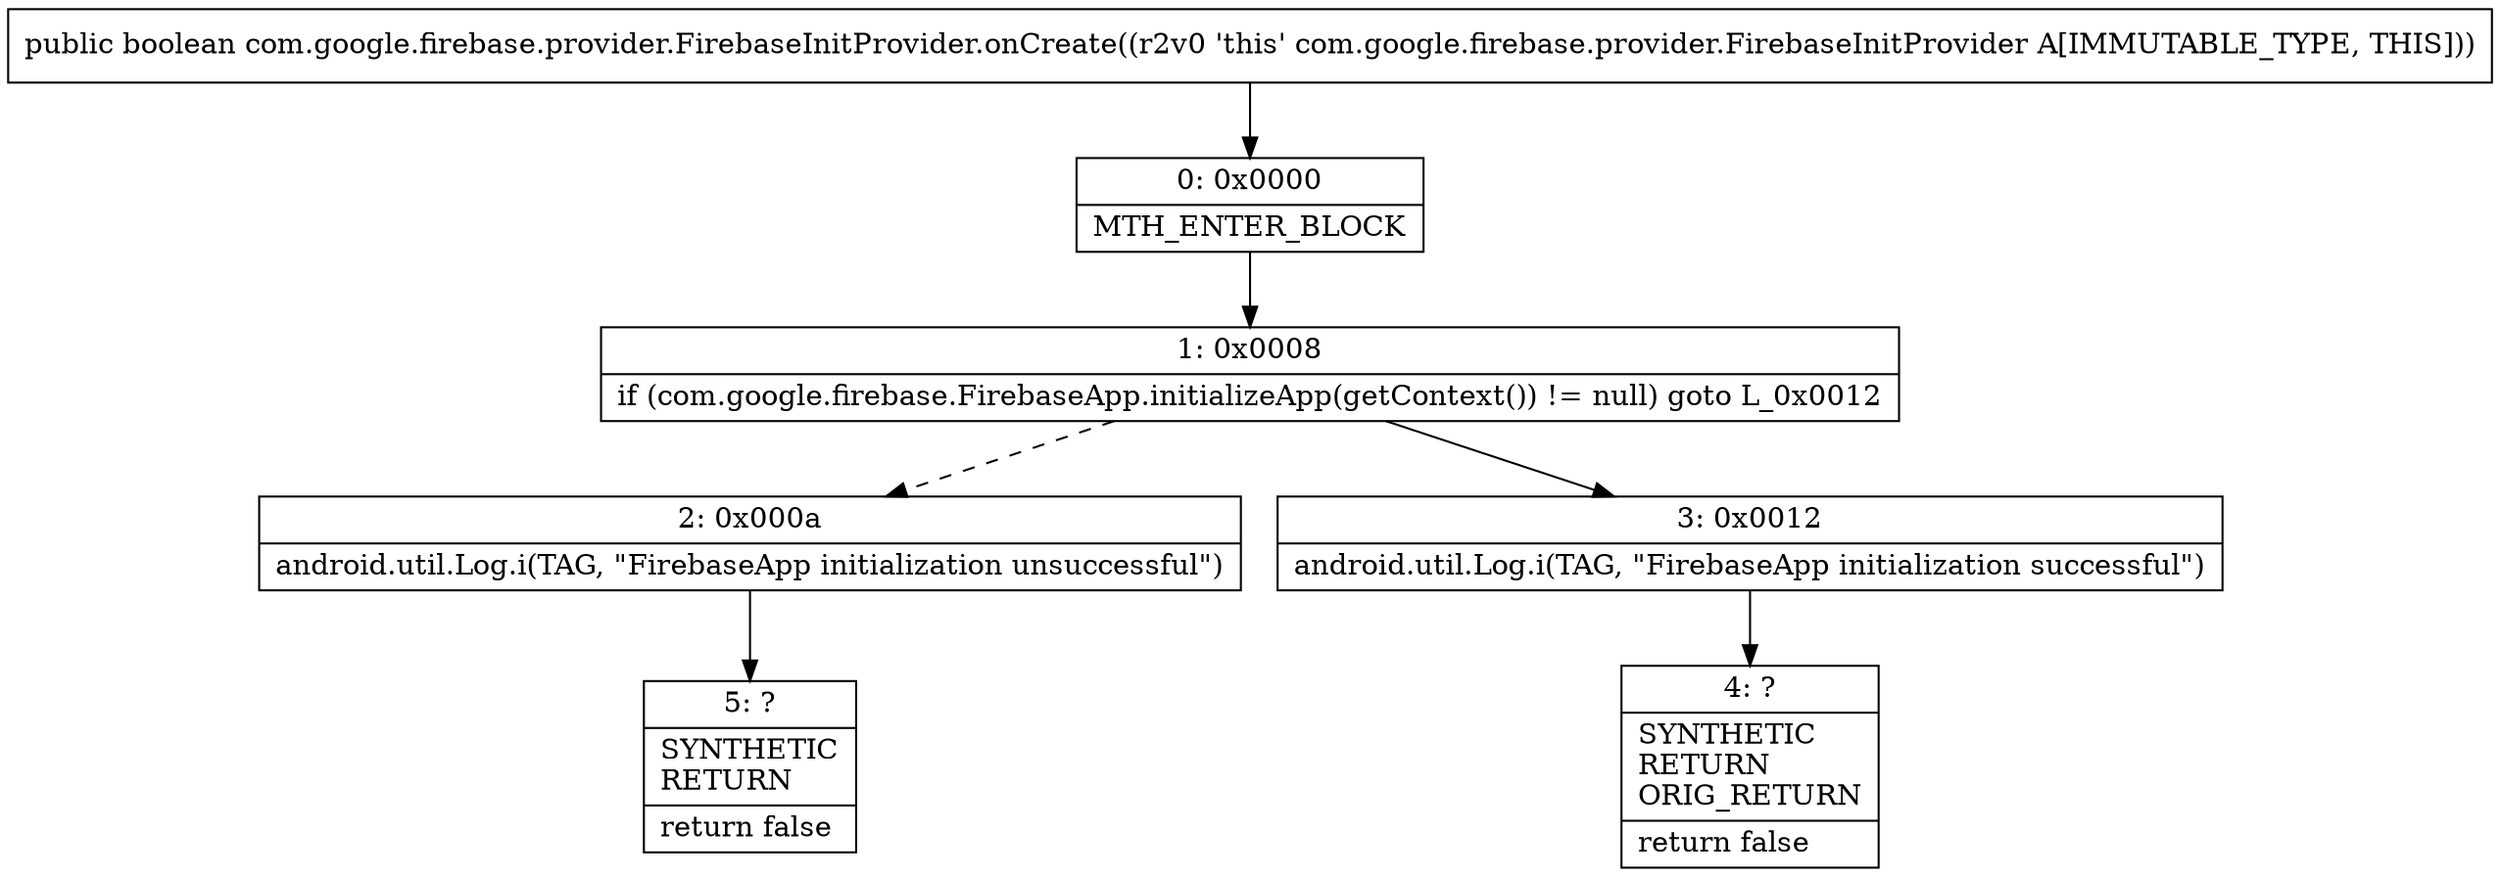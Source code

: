 digraph "CFG forcom.google.firebase.provider.FirebaseInitProvider.onCreate()Z" {
Node_0 [shape=record,label="{0\:\ 0x0000|MTH_ENTER_BLOCK\l}"];
Node_1 [shape=record,label="{1\:\ 0x0008|if (com.google.firebase.FirebaseApp.initializeApp(getContext()) != null) goto L_0x0012\l}"];
Node_2 [shape=record,label="{2\:\ 0x000a|android.util.Log.i(TAG, \"FirebaseApp initialization unsuccessful\")\l}"];
Node_3 [shape=record,label="{3\:\ 0x0012|android.util.Log.i(TAG, \"FirebaseApp initialization successful\")\l}"];
Node_4 [shape=record,label="{4\:\ ?|SYNTHETIC\lRETURN\lORIG_RETURN\l|return false\l}"];
Node_5 [shape=record,label="{5\:\ ?|SYNTHETIC\lRETURN\l|return false\l}"];
MethodNode[shape=record,label="{public boolean com.google.firebase.provider.FirebaseInitProvider.onCreate((r2v0 'this' com.google.firebase.provider.FirebaseInitProvider A[IMMUTABLE_TYPE, THIS])) }"];
MethodNode -> Node_0;
Node_0 -> Node_1;
Node_1 -> Node_2[style=dashed];
Node_1 -> Node_3;
Node_2 -> Node_5;
Node_3 -> Node_4;
}

